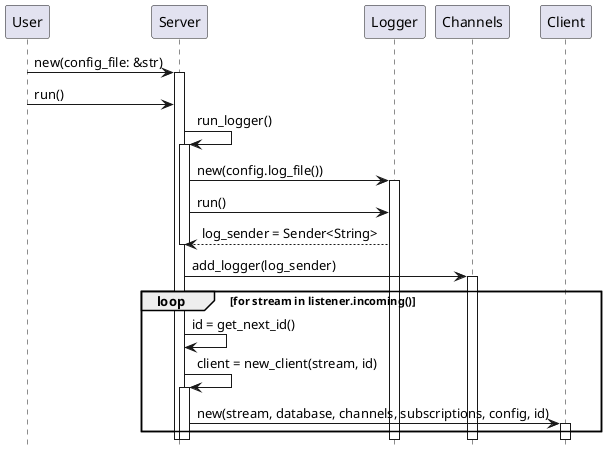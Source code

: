 @startuml start_redis
hide footbox
User -> Server ++: new(config_file: &str)
User -> Server: run()

Server -> Server ++: run_logger()
Server -> Logger ++: new(config.log_file())
Server -> Logger : run()
Logger --> Server: log_sender = Sender<String>
deactivate Server

Server -> Channels ++: add_logger(log_sender)
    loop for stream in listener.incoming()
        Server -> Server: id = get_next_id()
        Server -> Server ++: client = new_client(stream, id)
        Server -> Client ++: new(stream, database, channels, subscriptions, config, id)
    end

@enduml